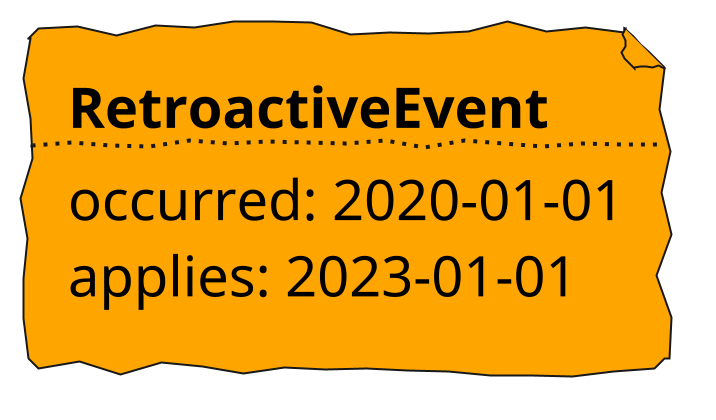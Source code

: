 @startuml
skinparam defaultFontName Purisa
skinparam handwritten true
skinparam backgroundcolor transparent


scale 1200*480

file RetroactiveEvent #Orange [
    **RetroactiveEvent**
....
    occurred: 2020-01-01
    applies: 2023-01-01
]



@enduml